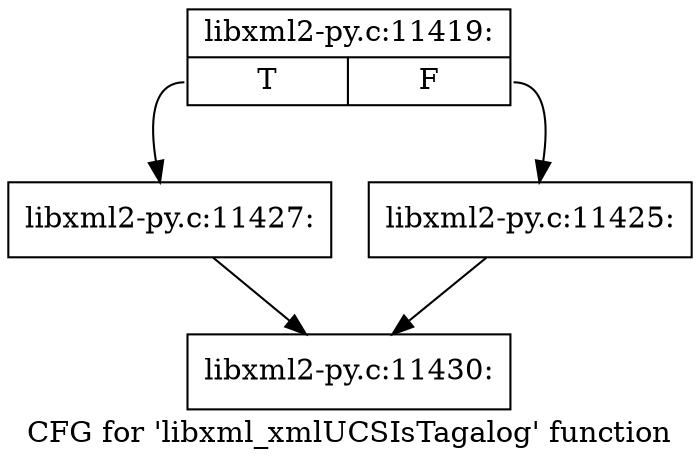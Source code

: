 digraph "CFG for 'libxml_xmlUCSIsTagalog' function" {
	label="CFG for 'libxml_xmlUCSIsTagalog' function";

	Node0x464ae10 [shape=record,label="{libxml2-py.c:11419:|{<s0>T|<s1>F}}"];
	Node0x464ae10:s0 -> Node0x464dcc0;
	Node0x464ae10:s1 -> Node0x464dc70;
	Node0x464dc70 [shape=record,label="{libxml2-py.c:11425:}"];
	Node0x464dc70 -> Node0x464c900;
	Node0x464dcc0 [shape=record,label="{libxml2-py.c:11427:}"];
	Node0x464dcc0 -> Node0x464c900;
	Node0x464c900 [shape=record,label="{libxml2-py.c:11430:}"];
}
